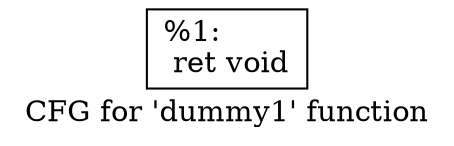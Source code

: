 digraph "CFG for 'dummy1' function" {
	label="CFG for 'dummy1' function";

	Node0x22638b0 [shape=record,label="{%1:\l  ret void\l}"];
}
